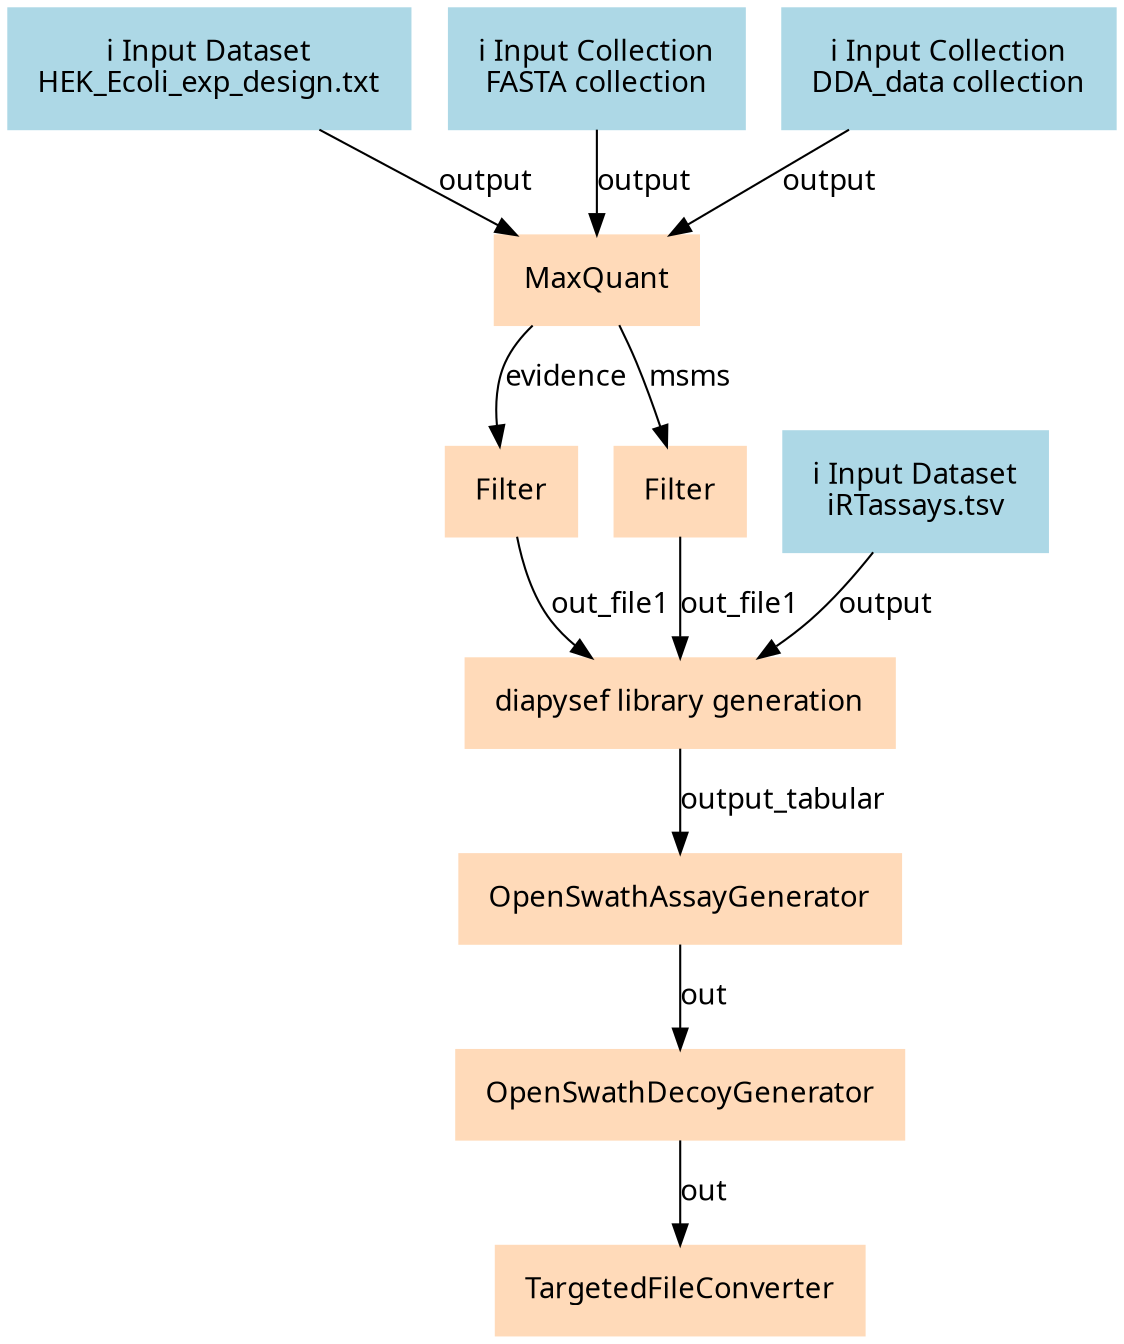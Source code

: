 digraph main {
  node [fontname="Atkinson Hyperlegible", shape=box, color=white,style=filled,color=peachpuff,margin="0.2,0.2"];
  edge [fontname="Atkinson Hyperlegible"];
  0[color=lightblue,label="ℹ️ Input Dataset\nHEK_Ecoli_exp_design.txt"]
  1[color=lightblue,label="ℹ️ Input Dataset\niRTassays.tsv"]
  2[color=lightblue,label="ℹ️ Input Collection\nFASTA collection"]
  3[color=lightblue,label="ℹ️ Input Collection\nDDA_data collection"]
  4[label="MaxQuant"]
  2 -> 4 [label="output"]
  3 -> 4 [label="output"]
  0 -> 4 [label="output"]
  5[label="Filter"]
  4 -> 5 [label="evidence"]
  6[label="Filter"]
  4 -> 6 [label="msms"]
  7[label="diapysef library generation"]
  5 -> 7 [label="out_file1"]
  1 -> 7 [label="output"]
  6 -> 7 [label="out_file1"]
  8[label="OpenSwathAssayGenerator"]
  7 -> 8 [label="output_tabular"]
  9[label="OpenSwathDecoyGenerator"]
  8 -> 9 [label="out"]
  10[label="TargetedFileConverter"]
  9 -> 10 [label="out"]
}